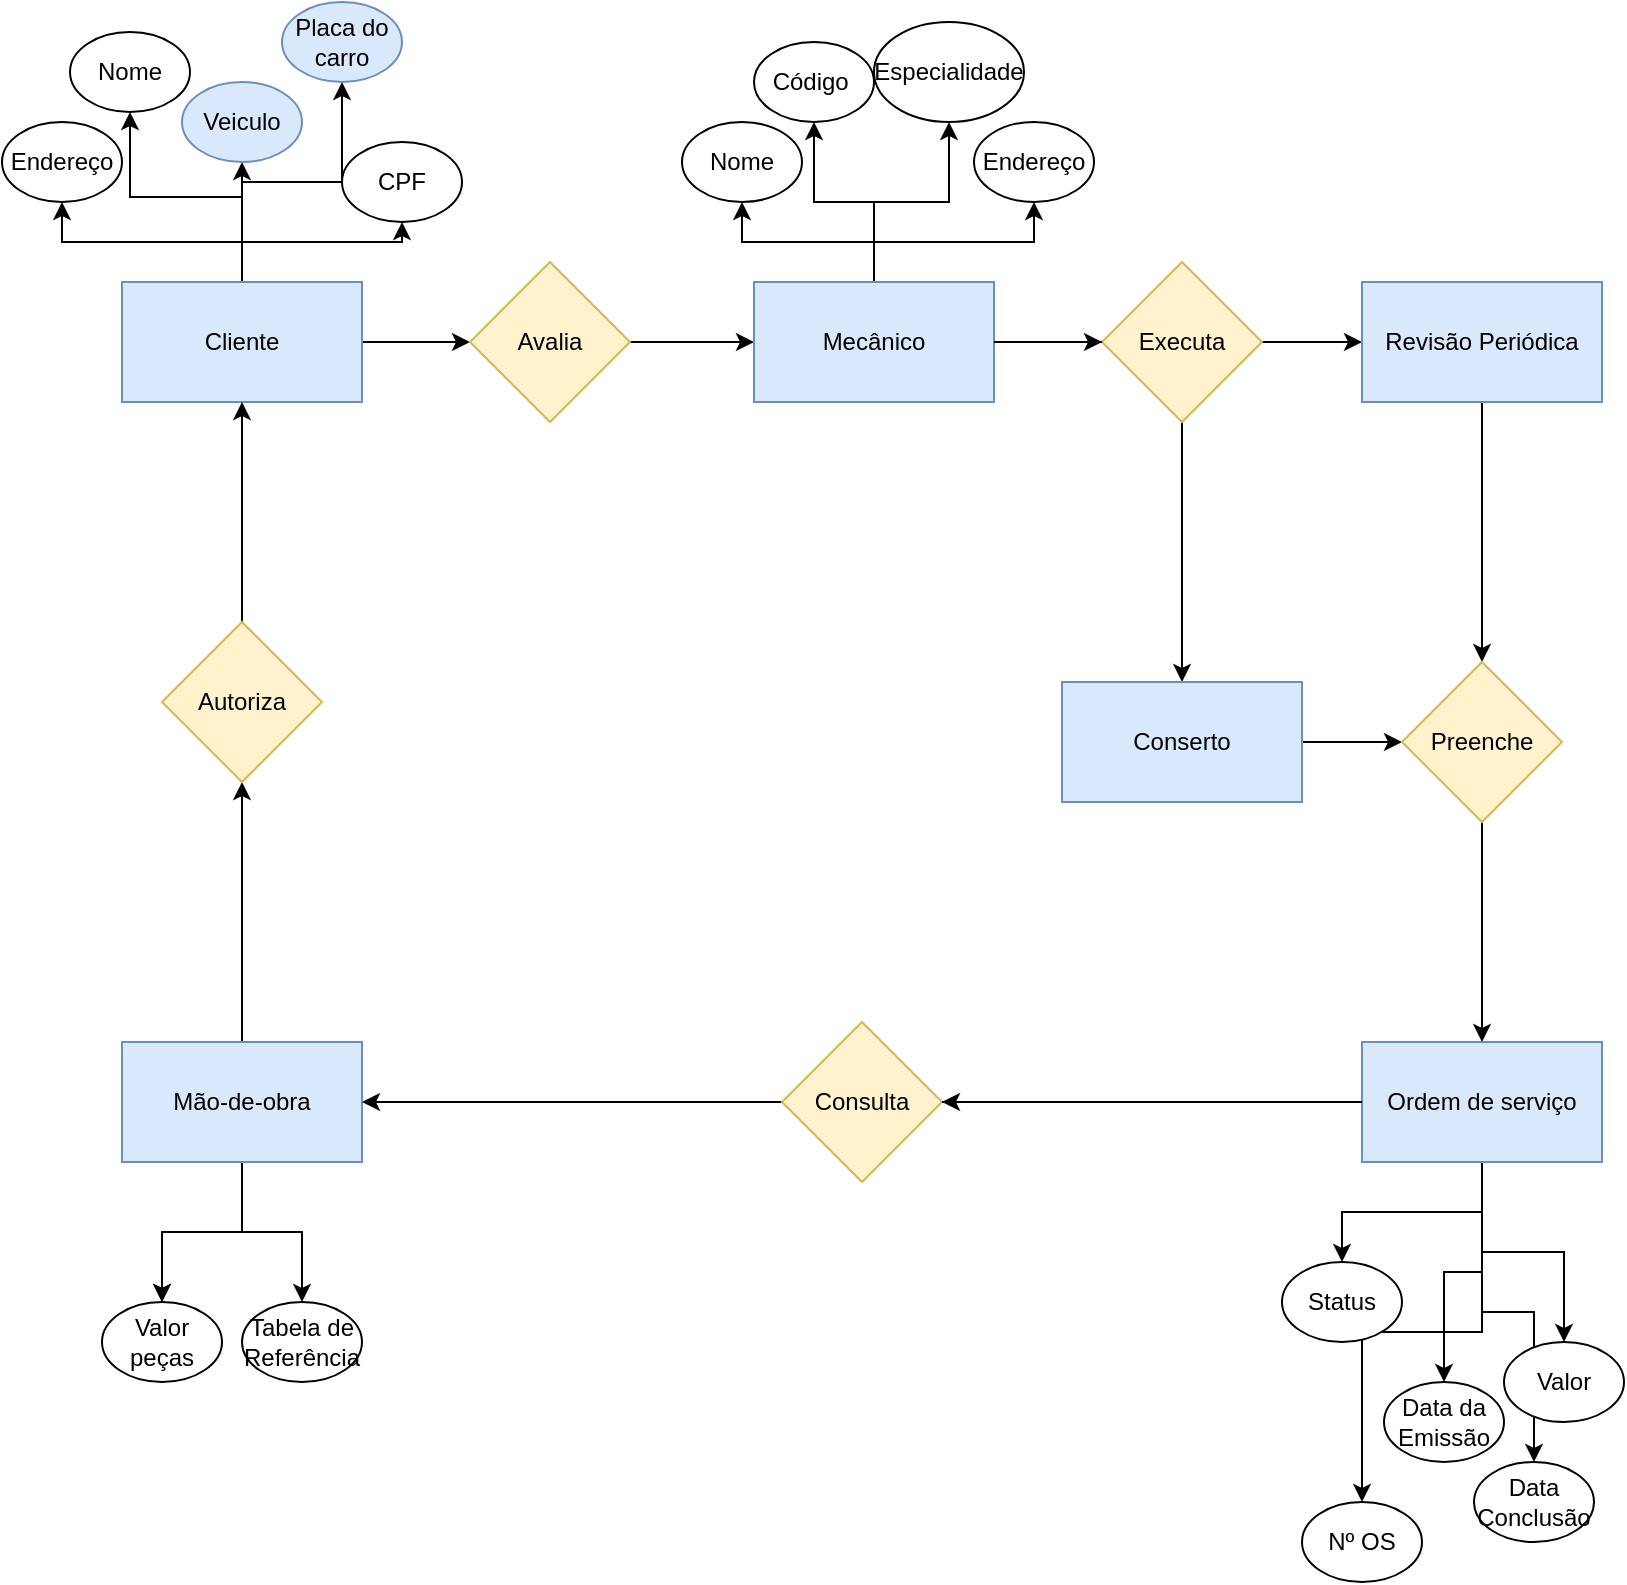 <mxfile version="20.3.6" type="github">
  <diagram id="Y0sqept9pi_xl3QxsWYv" name="Página-1">
    <mxGraphModel dx="1381" dy="1933" grid="1" gridSize="10" guides="1" tooltips="1" connect="1" arrows="1" fold="1" page="1" pageScale="1" pageWidth="827" pageHeight="1169" math="0" shadow="0">
      <root>
        <mxCell id="0" />
        <mxCell id="1" parent="0" />
        <mxCell id="a-KHeiipUyL35YYgTzhU-27" value="" style="edgeStyle=orthogonalEdgeStyle;rounded=0;orthogonalLoop=1;jettySize=auto;html=1;" edge="1" parent="1" source="a-KHeiipUyL35YYgTzhU-10" target="a-KHeiipUyL35YYgTzhU-26">
          <mxGeometry relative="1" as="geometry" />
        </mxCell>
        <mxCell id="a-KHeiipUyL35YYgTzhU-29" value="" style="edgeStyle=orthogonalEdgeStyle;rounded=0;orthogonalLoop=1;jettySize=auto;html=1;" edge="1" parent="1" source="a-KHeiipUyL35YYgTzhU-10" target="a-KHeiipUyL35YYgTzhU-28">
          <mxGeometry relative="1" as="geometry" />
        </mxCell>
        <mxCell id="a-KHeiipUyL35YYgTzhU-31" value="" style="edgeStyle=orthogonalEdgeStyle;rounded=0;orthogonalLoop=1;jettySize=auto;html=1;" edge="1" parent="1" source="a-KHeiipUyL35YYgTzhU-10" target="a-KHeiipUyL35YYgTzhU-30">
          <mxGeometry relative="1" as="geometry" />
        </mxCell>
        <mxCell id="a-KHeiipUyL35YYgTzhU-53" value="" style="edgeStyle=orthogonalEdgeStyle;rounded=0;orthogonalLoop=1;jettySize=auto;html=1;" edge="1" parent="1" source="a-KHeiipUyL35YYgTzhU-10" target="a-KHeiipUyL35YYgTzhU-52">
          <mxGeometry relative="1" as="geometry" />
        </mxCell>
        <mxCell id="a-KHeiipUyL35YYgTzhU-82" value="" style="edgeStyle=orthogonalEdgeStyle;rounded=0;orthogonalLoop=1;jettySize=auto;html=1;" edge="1" parent="1" source="a-KHeiipUyL35YYgTzhU-10" target="a-KHeiipUyL35YYgTzhU-81">
          <mxGeometry relative="1" as="geometry" />
        </mxCell>
        <mxCell id="a-KHeiipUyL35YYgTzhU-84" value="" style="edgeStyle=orthogonalEdgeStyle;rounded=0;orthogonalLoop=1;jettySize=auto;html=1;" edge="1" parent="1" source="a-KHeiipUyL35YYgTzhU-10" target="a-KHeiipUyL35YYgTzhU-83">
          <mxGeometry relative="1" as="geometry" />
        </mxCell>
        <mxCell id="a-KHeiipUyL35YYgTzhU-10" value="Cliente" style="rounded=0;whiteSpace=wrap;html=1;fillColor=#dae8fc;strokeColor=#6c8ebf;" vertex="1" parent="1">
          <mxGeometry x="70" y="-960" width="120" height="60" as="geometry" />
        </mxCell>
        <mxCell id="a-KHeiipUyL35YYgTzhU-98" value="" style="edgeStyle=orthogonalEdgeStyle;rounded=0;orthogonalLoop=1;jettySize=auto;html=1;" edge="1" parent="1" source="a-KHeiipUyL35YYgTzhU-11" target="a-KHeiipUyL35YYgTzhU-97">
          <mxGeometry relative="1" as="geometry" />
        </mxCell>
        <mxCell id="a-KHeiipUyL35YYgTzhU-105" value="" style="edgeStyle=orthogonalEdgeStyle;rounded=0;orthogonalLoop=1;jettySize=auto;html=1;" edge="1" parent="1" source="a-KHeiipUyL35YYgTzhU-11" target="a-KHeiipUyL35YYgTzhU-97">
          <mxGeometry relative="1" as="geometry" />
        </mxCell>
        <mxCell id="a-KHeiipUyL35YYgTzhU-107" value="" style="edgeStyle=orthogonalEdgeStyle;rounded=0;orthogonalLoop=1;jettySize=auto;html=1;" edge="1" parent="1" source="a-KHeiipUyL35YYgTzhU-11" target="a-KHeiipUyL35YYgTzhU-106">
          <mxGeometry relative="1" as="geometry" />
        </mxCell>
        <mxCell id="a-KHeiipUyL35YYgTzhU-115" style="edgeStyle=orthogonalEdgeStyle;rounded=0;orthogonalLoop=1;jettySize=auto;html=1;" edge="1" parent="1" source="a-KHeiipUyL35YYgTzhU-11" target="a-KHeiipUyL35YYgTzhU-99">
          <mxGeometry relative="1" as="geometry" />
        </mxCell>
        <mxCell id="a-KHeiipUyL35YYgTzhU-11" value="Mão-de-obra" style="rounded=0;whiteSpace=wrap;html=1;fillColor=#dae8fc;strokeColor=#6c8ebf;" vertex="1" parent="1">
          <mxGeometry x="70" y="-580" width="120" height="60" as="geometry" />
        </mxCell>
        <mxCell id="a-KHeiipUyL35YYgTzhU-33" value="" style="edgeStyle=orthogonalEdgeStyle;rounded=0;orthogonalLoop=1;jettySize=auto;html=1;" edge="1" parent="1" source="a-KHeiipUyL35YYgTzhU-12" target="a-KHeiipUyL35YYgTzhU-32">
          <mxGeometry relative="1" as="geometry" />
        </mxCell>
        <mxCell id="a-KHeiipUyL35YYgTzhU-35" value="" style="edgeStyle=orthogonalEdgeStyle;rounded=0;orthogonalLoop=1;jettySize=auto;html=1;" edge="1" parent="1" source="a-KHeiipUyL35YYgTzhU-12" target="a-KHeiipUyL35YYgTzhU-34">
          <mxGeometry relative="1" as="geometry" />
        </mxCell>
        <mxCell id="a-KHeiipUyL35YYgTzhU-40" value="" style="edgeStyle=orthogonalEdgeStyle;rounded=0;orthogonalLoop=1;jettySize=auto;html=1;" edge="1" parent="1" source="a-KHeiipUyL35YYgTzhU-12" target="a-KHeiipUyL35YYgTzhU-39">
          <mxGeometry relative="1" as="geometry" />
        </mxCell>
        <mxCell id="a-KHeiipUyL35YYgTzhU-93" value="" style="edgeStyle=orthogonalEdgeStyle;rounded=0;orthogonalLoop=1;jettySize=auto;html=1;" edge="1" parent="1" source="a-KHeiipUyL35YYgTzhU-12" target="a-KHeiipUyL35YYgTzhU-92">
          <mxGeometry relative="1" as="geometry" />
        </mxCell>
        <mxCell id="a-KHeiipUyL35YYgTzhU-95" value="" style="edgeStyle=orthogonalEdgeStyle;rounded=0;orthogonalLoop=1;jettySize=auto;html=1;" edge="1" parent="1" source="a-KHeiipUyL35YYgTzhU-12" target="a-KHeiipUyL35YYgTzhU-94">
          <mxGeometry relative="1" as="geometry" />
        </mxCell>
        <mxCell id="a-KHeiipUyL35YYgTzhU-103" value="" style="edgeStyle=orthogonalEdgeStyle;rounded=0;orthogonalLoop=1;jettySize=auto;html=1;" edge="1" parent="1" source="a-KHeiipUyL35YYgTzhU-12" target="a-KHeiipUyL35YYgTzhU-102">
          <mxGeometry relative="1" as="geometry" />
        </mxCell>
        <mxCell id="a-KHeiipUyL35YYgTzhU-12" value="Ordem de serviço" style="rounded=0;whiteSpace=wrap;html=1;fillColor=#dae8fc;strokeColor=#6c8ebf;" vertex="1" parent="1">
          <mxGeometry x="690" y="-580" width="120" height="60" as="geometry" />
        </mxCell>
        <mxCell id="a-KHeiipUyL35YYgTzhU-26" value="Nome" style="ellipse;whiteSpace=wrap;html=1;rounded=0;" vertex="1" parent="1">
          <mxGeometry x="44" y="-1085" width="60" height="40" as="geometry" />
        </mxCell>
        <mxCell id="a-KHeiipUyL35YYgTzhU-28" value="CPF" style="ellipse;whiteSpace=wrap;html=1;rounded=0;" vertex="1" parent="1">
          <mxGeometry x="180" y="-1030" width="60" height="40" as="geometry" />
        </mxCell>
        <mxCell id="a-KHeiipUyL35YYgTzhU-30" value="Endereço" style="ellipse;whiteSpace=wrap;html=1;rounded=0;" vertex="1" parent="1">
          <mxGeometry x="10" y="-1040" width="60" height="40" as="geometry" />
        </mxCell>
        <mxCell id="a-KHeiipUyL35YYgTzhU-32" value="Nº OS" style="ellipse;whiteSpace=wrap;html=1;rounded=0;" vertex="1" parent="1">
          <mxGeometry x="660" y="-350" width="60" height="40" as="geometry" />
        </mxCell>
        <mxCell id="a-KHeiipUyL35YYgTzhU-34" value="Data da Emissão" style="ellipse;whiteSpace=wrap;html=1;rounded=0;" vertex="1" parent="1">
          <mxGeometry x="701" y="-410" width="60" height="40" as="geometry" />
        </mxCell>
        <mxCell id="a-KHeiipUyL35YYgTzhU-39" value="Valor" style="ellipse;whiteSpace=wrap;html=1;rounded=0;" vertex="1" parent="1">
          <mxGeometry x="761" y="-430" width="60" height="40" as="geometry" />
        </mxCell>
        <mxCell id="a-KHeiipUyL35YYgTzhU-55" value="" style="edgeStyle=orthogonalEdgeStyle;rounded=0;orthogonalLoop=1;jettySize=auto;html=1;" edge="1" parent="1" source="a-KHeiipUyL35YYgTzhU-52" target="a-KHeiipUyL35YYgTzhU-54">
          <mxGeometry relative="1" as="geometry" />
        </mxCell>
        <mxCell id="a-KHeiipUyL35YYgTzhU-52" value="Avalia" style="rhombus;whiteSpace=wrap;html=1;rounded=0;fillColor=#fff2cc;strokeColor=#d6b656;" vertex="1" parent="1">
          <mxGeometry x="244" y="-970" width="80" height="80" as="geometry" />
        </mxCell>
        <mxCell id="a-KHeiipUyL35YYgTzhU-58" value="" style="edgeStyle=orthogonalEdgeStyle;rounded=0;orthogonalLoop=1;jettySize=auto;html=1;" edge="1" parent="1" source="a-KHeiipUyL35YYgTzhU-54" target="a-KHeiipUyL35YYgTzhU-57">
          <mxGeometry relative="1" as="geometry" />
        </mxCell>
        <mxCell id="a-KHeiipUyL35YYgTzhU-60" value="" style="edgeStyle=orthogonalEdgeStyle;rounded=0;orthogonalLoop=1;jettySize=auto;html=1;" edge="1" parent="1" source="a-KHeiipUyL35YYgTzhU-54" target="a-KHeiipUyL35YYgTzhU-59">
          <mxGeometry relative="1" as="geometry" />
        </mxCell>
        <mxCell id="a-KHeiipUyL35YYgTzhU-62" value="" style="edgeStyle=orthogonalEdgeStyle;rounded=0;orthogonalLoop=1;jettySize=auto;html=1;" edge="1" parent="1" source="a-KHeiipUyL35YYgTzhU-54" target="a-KHeiipUyL35YYgTzhU-61">
          <mxGeometry relative="1" as="geometry" />
        </mxCell>
        <mxCell id="a-KHeiipUyL35YYgTzhU-64" value="" style="edgeStyle=orthogonalEdgeStyle;rounded=0;orthogonalLoop=1;jettySize=auto;html=1;" edge="1" parent="1" source="a-KHeiipUyL35YYgTzhU-54" target="a-KHeiipUyL35YYgTzhU-63">
          <mxGeometry relative="1" as="geometry" />
        </mxCell>
        <mxCell id="a-KHeiipUyL35YYgTzhU-86" value="" style="edgeStyle=orthogonalEdgeStyle;rounded=0;orthogonalLoop=1;jettySize=auto;html=1;" edge="1" parent="1" source="a-KHeiipUyL35YYgTzhU-54" target="a-KHeiipUyL35YYgTzhU-85">
          <mxGeometry relative="1" as="geometry" />
        </mxCell>
        <mxCell id="a-KHeiipUyL35YYgTzhU-54" value="Mecânico" style="whiteSpace=wrap;html=1;rounded=0;fillColor=#dae8fc;strokeColor=#6c8ebf;" vertex="1" parent="1">
          <mxGeometry x="386" y="-960" width="120" height="60" as="geometry" />
        </mxCell>
        <mxCell id="a-KHeiipUyL35YYgTzhU-57" value="Nome" style="ellipse;whiteSpace=wrap;html=1;rounded=0;" vertex="1" parent="1">
          <mxGeometry x="350" y="-1040" width="60" height="40" as="geometry" />
        </mxCell>
        <mxCell id="a-KHeiipUyL35YYgTzhU-59" value="Código&amp;nbsp;" style="ellipse;whiteSpace=wrap;html=1;rounded=0;" vertex="1" parent="1">
          <mxGeometry x="386" y="-1080" width="60" height="40" as="geometry" />
        </mxCell>
        <mxCell id="a-KHeiipUyL35YYgTzhU-61" value="Especialidade" style="ellipse;whiteSpace=wrap;html=1;rounded=0;" vertex="1" parent="1">
          <mxGeometry x="446" y="-1090" width="75" height="50" as="geometry" />
        </mxCell>
        <mxCell id="a-KHeiipUyL35YYgTzhU-63" value="Endereço" style="ellipse;whiteSpace=wrap;html=1;rounded=0;" vertex="1" parent="1">
          <mxGeometry x="496" y="-1040" width="60" height="40" as="geometry" />
        </mxCell>
        <mxCell id="a-KHeiipUyL35YYgTzhU-81" value="Veiculo" style="ellipse;whiteSpace=wrap;html=1;fillColor=#dae8fc;strokeColor=#6c8ebf;rounded=0;" vertex="1" parent="1">
          <mxGeometry x="100" y="-1060" width="60" height="40" as="geometry" />
        </mxCell>
        <mxCell id="a-KHeiipUyL35YYgTzhU-83" value="Placa do carro" style="ellipse;whiteSpace=wrap;html=1;fillColor=#dae8fc;strokeColor=#6c8ebf;rounded=0;" vertex="1" parent="1">
          <mxGeometry x="150" y="-1100" width="60" height="40" as="geometry" />
        </mxCell>
        <mxCell id="a-KHeiipUyL35YYgTzhU-88" value="" style="edgeStyle=orthogonalEdgeStyle;rounded=0;orthogonalLoop=1;jettySize=auto;html=1;" edge="1" parent="1" source="a-KHeiipUyL35YYgTzhU-85" target="a-KHeiipUyL35YYgTzhU-87">
          <mxGeometry relative="1" as="geometry" />
        </mxCell>
        <mxCell id="a-KHeiipUyL35YYgTzhU-90" value="" style="edgeStyle=orthogonalEdgeStyle;rounded=0;orthogonalLoop=1;jettySize=auto;html=1;" edge="1" parent="1" source="a-KHeiipUyL35YYgTzhU-85" target="a-KHeiipUyL35YYgTzhU-89">
          <mxGeometry relative="1" as="geometry" />
        </mxCell>
        <mxCell id="a-KHeiipUyL35YYgTzhU-113" style="edgeStyle=orthogonalEdgeStyle;rounded=0;orthogonalLoop=1;jettySize=auto;html=1;" edge="1" parent="1" source="a-KHeiipUyL35YYgTzhU-87" target="a-KHeiipUyL35YYgTzhU-109">
          <mxGeometry relative="1" as="geometry" />
        </mxCell>
        <mxCell id="a-KHeiipUyL35YYgTzhU-87" value="Revisão Periódica" style="whiteSpace=wrap;html=1;fillColor=#dae8fc;strokeColor=#6c8ebf;rounded=0;" vertex="1" parent="1">
          <mxGeometry x="690" y="-960" width="120" height="60" as="geometry" />
        </mxCell>
        <mxCell id="a-KHeiipUyL35YYgTzhU-110" value="" style="edgeStyle=orthogonalEdgeStyle;rounded=0;orthogonalLoop=1;jettySize=auto;html=1;" edge="1" parent="1" source="a-KHeiipUyL35YYgTzhU-89" target="a-KHeiipUyL35YYgTzhU-109">
          <mxGeometry relative="1" as="geometry" />
        </mxCell>
        <mxCell id="a-KHeiipUyL35YYgTzhU-89" value="Conserto" style="whiteSpace=wrap;html=1;fillColor=#dae8fc;strokeColor=#6c8ebf;rounded=0;" vertex="1" parent="1">
          <mxGeometry x="540" y="-760" width="120" height="60" as="geometry" />
        </mxCell>
        <mxCell id="a-KHeiipUyL35YYgTzhU-92" value="Status" style="ellipse;whiteSpace=wrap;html=1;rounded=0;" vertex="1" parent="1">
          <mxGeometry x="650" y="-470" width="60" height="40" as="geometry" />
        </mxCell>
        <mxCell id="a-KHeiipUyL35YYgTzhU-94" value="Data Conclusão" style="ellipse;whiteSpace=wrap;html=1;rounded=0;" vertex="1" parent="1">
          <mxGeometry x="746" y="-370" width="60" height="40" as="geometry" />
        </mxCell>
        <mxCell id="a-KHeiipUyL35YYgTzhU-97" value="Valor peças" style="ellipse;whiteSpace=wrap;html=1;rounded=0;" vertex="1" parent="1">
          <mxGeometry x="60" y="-450" width="60" height="40" as="geometry" />
        </mxCell>
        <mxCell id="a-KHeiipUyL35YYgTzhU-101" style="edgeStyle=orthogonalEdgeStyle;rounded=0;orthogonalLoop=1;jettySize=auto;html=1;" edge="1" parent="1" source="a-KHeiipUyL35YYgTzhU-99" target="a-KHeiipUyL35YYgTzhU-10">
          <mxGeometry relative="1" as="geometry" />
        </mxCell>
        <mxCell id="a-KHeiipUyL35YYgTzhU-99" value="Autoriza" style="rhombus;whiteSpace=wrap;html=1;rounded=0;fillColor=#fff2cc;strokeColor=#d6b656;" vertex="1" parent="1">
          <mxGeometry x="90" y="-790" width="80" height="80" as="geometry" />
        </mxCell>
        <mxCell id="a-KHeiipUyL35YYgTzhU-104" style="edgeStyle=orthogonalEdgeStyle;rounded=0;orthogonalLoop=1;jettySize=auto;html=1;exitX=0;exitY=0.5;exitDx=0;exitDy=0;entryX=1;entryY=0.5;entryDx=0;entryDy=0;" edge="1" parent="1" source="a-KHeiipUyL35YYgTzhU-102" target="a-KHeiipUyL35YYgTzhU-11">
          <mxGeometry relative="1" as="geometry" />
        </mxCell>
        <mxCell id="a-KHeiipUyL35YYgTzhU-106" value="Tabela de Referência" style="ellipse;whiteSpace=wrap;html=1;rounded=0;" vertex="1" parent="1">
          <mxGeometry x="130" y="-450" width="60" height="40" as="geometry" />
        </mxCell>
        <mxCell id="a-KHeiipUyL35YYgTzhU-85" value="Executa" style="rhombus;whiteSpace=wrap;html=1;fillColor=#fff2cc;strokeColor=#d6b656;rounded=0;" vertex="1" parent="1">
          <mxGeometry x="560" y="-970" width="80" height="80" as="geometry" />
        </mxCell>
        <mxCell id="a-KHeiipUyL35YYgTzhU-108" value="" style="edgeStyle=orthogonalEdgeStyle;rounded=0;orthogonalLoop=1;jettySize=auto;html=1;endArrow=none;" edge="1" parent="1" source="a-KHeiipUyL35YYgTzhU-54" target="a-KHeiipUyL35YYgTzhU-85">
          <mxGeometry relative="1" as="geometry">
            <mxPoint x="530" y="-930" as="sourcePoint" />
            <mxPoint x="670" y="-660" as="targetPoint" />
          </mxGeometry>
        </mxCell>
        <mxCell id="a-KHeiipUyL35YYgTzhU-111" value="" style="edgeStyle=orthogonalEdgeStyle;rounded=0;orthogonalLoop=1;jettySize=auto;html=1;" edge="1" parent="1" source="a-KHeiipUyL35YYgTzhU-109" target="a-KHeiipUyL35YYgTzhU-12">
          <mxGeometry relative="1" as="geometry" />
        </mxCell>
        <mxCell id="a-KHeiipUyL35YYgTzhU-109" value="Preenche" style="rhombus;whiteSpace=wrap;html=1;fillColor=#fff2cc;strokeColor=#d6b656;rounded=0;" vertex="1" parent="1">
          <mxGeometry x="710" y="-770" width="80" height="80" as="geometry" />
        </mxCell>
        <mxCell id="a-KHeiipUyL35YYgTzhU-102" value="Consulta" style="rhombus;whiteSpace=wrap;html=1;rounded=0;fillColor=#fff2cc;strokeColor=#d6b656;" vertex="1" parent="1">
          <mxGeometry x="400" y="-590" width="80" height="80" as="geometry" />
        </mxCell>
        <mxCell id="a-KHeiipUyL35YYgTzhU-114" value="" style="edgeStyle=orthogonalEdgeStyle;rounded=0;orthogonalLoop=1;jettySize=auto;html=1;endArrow=none;" edge="1" parent="1" source="a-KHeiipUyL35YYgTzhU-12" target="a-KHeiipUyL35YYgTzhU-102">
          <mxGeometry relative="1" as="geometry">
            <mxPoint x="690" y="-550" as="sourcePoint" />
            <mxPoint x="130" y="-710" as="targetPoint" />
          </mxGeometry>
        </mxCell>
      </root>
    </mxGraphModel>
  </diagram>
</mxfile>
